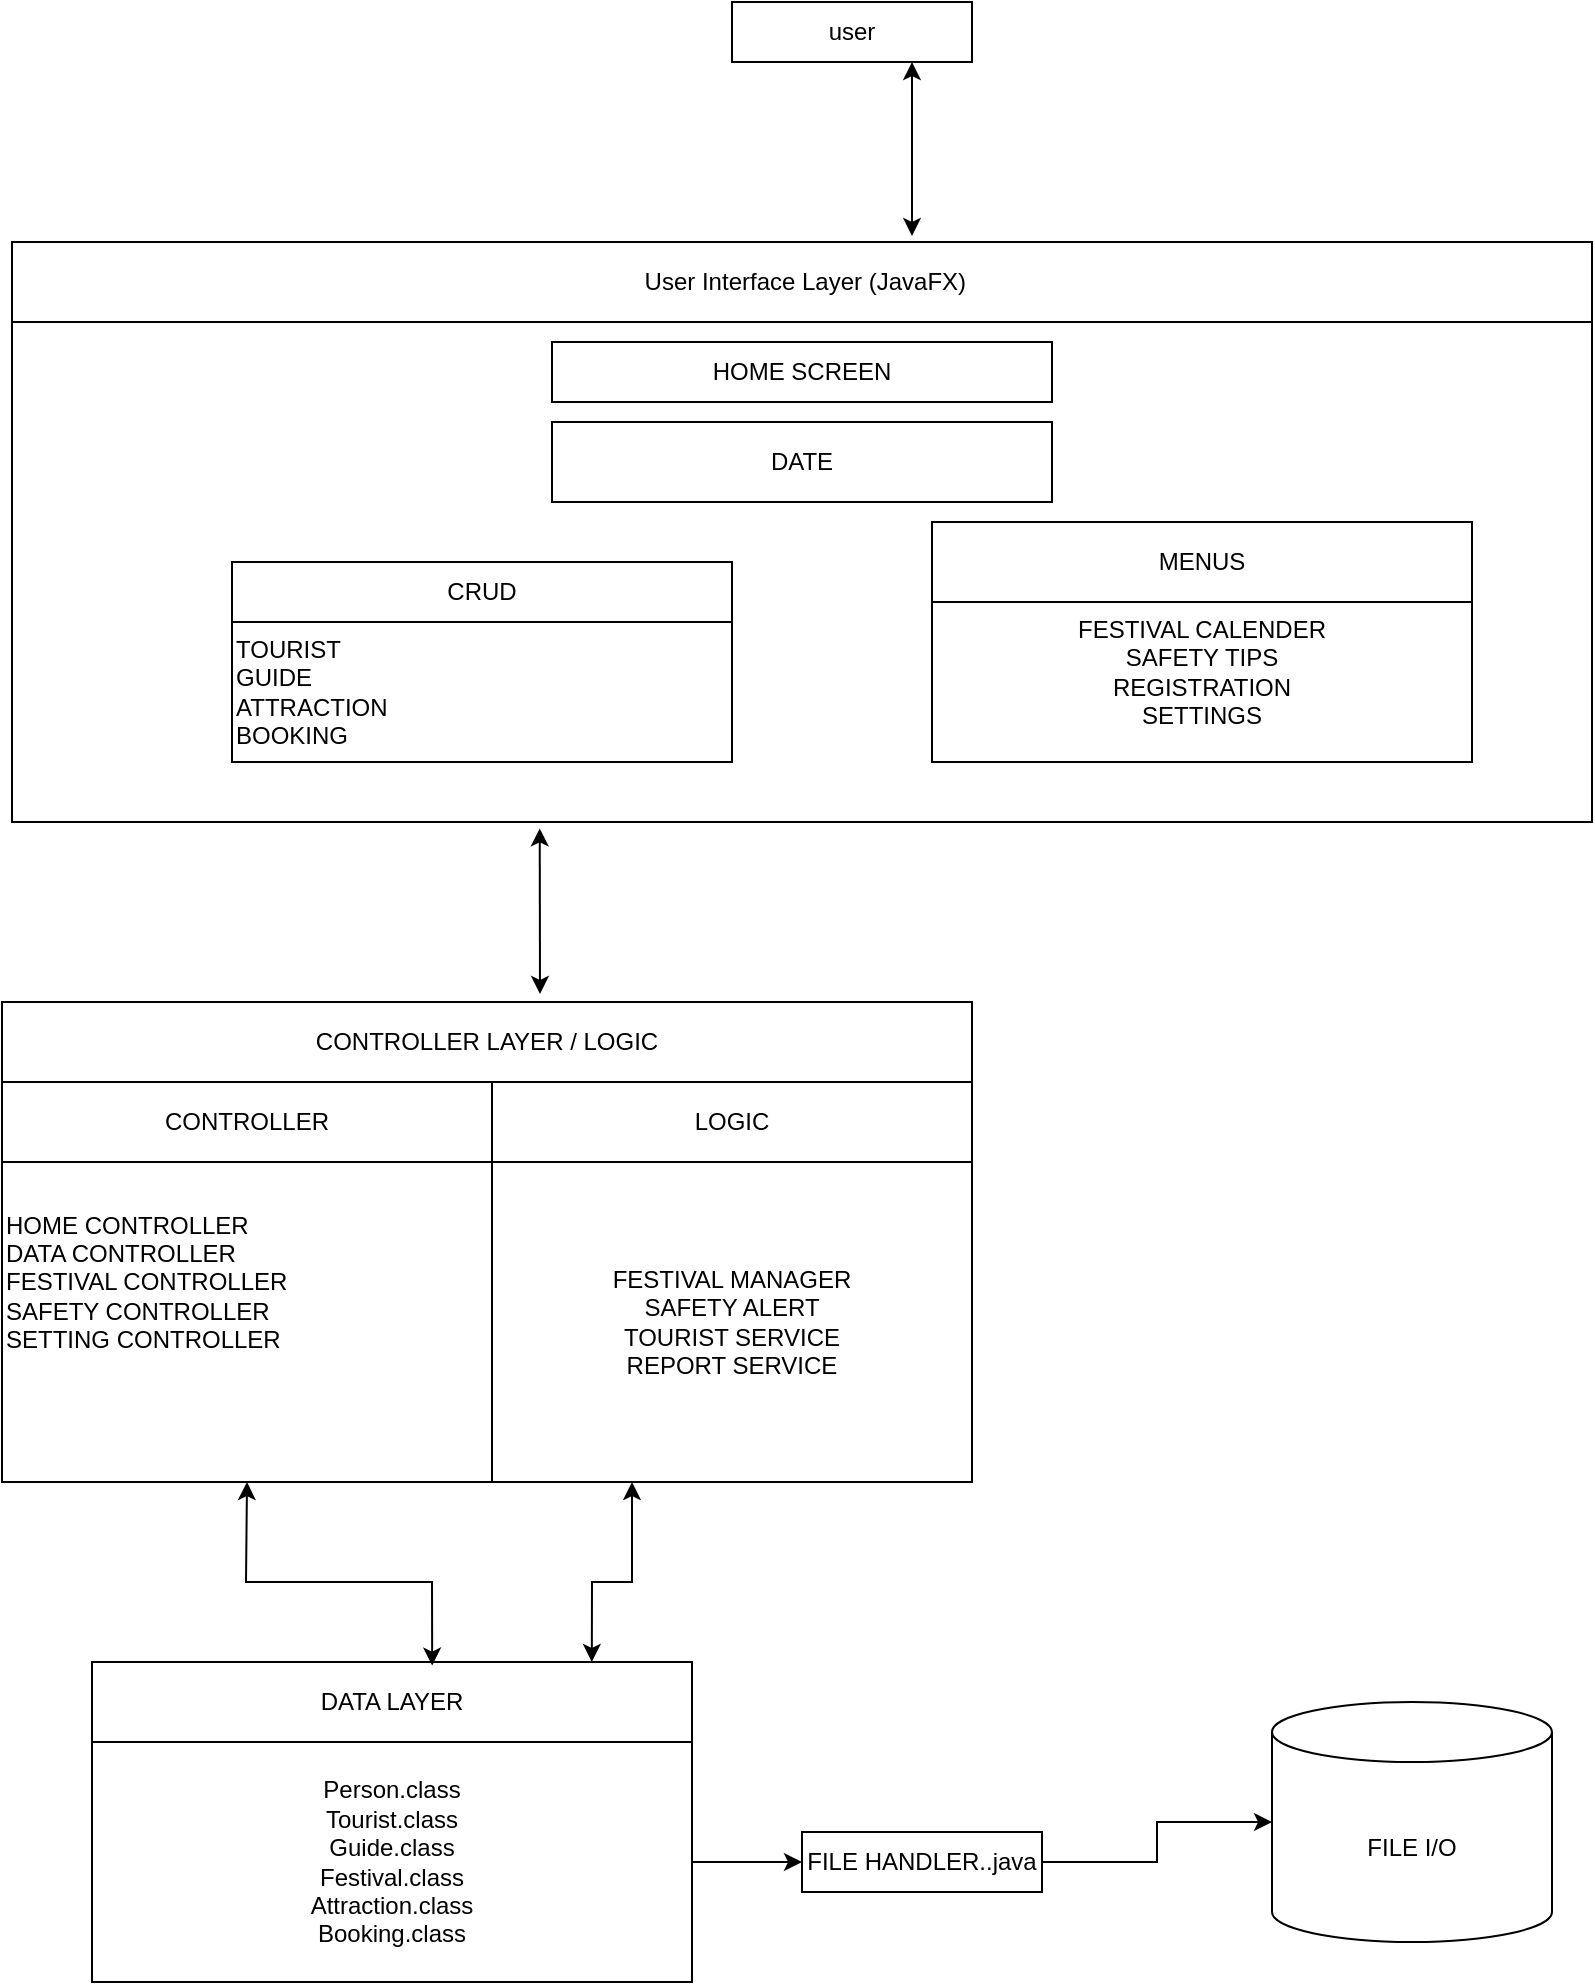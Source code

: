 <mxfile version="28.0.1">
  <diagram name="Page-1" id="Qro3N19kuA68MMXOFKb0">
    <mxGraphModel dx="1895" dy="2058" grid="1" gridSize="10" guides="1" tooltips="1" connect="1" arrows="1" fold="1" page="1" pageScale="1" pageWidth="850" pageHeight="1100" math="0" shadow="0">
      <root>
        <mxCell id="0" />
        <mxCell id="1" parent="0" />
        <mxCell id="91m0j592700EVMdfEVHA-1" value="" style="rounded=0;whiteSpace=wrap;html=1;align=left;" parent="1" vertex="1">
          <mxGeometry x="30" y="10" width="790" height="290" as="geometry" />
        </mxCell>
        <mxCell id="91m0j592700EVMdfEVHA-2" value="&amp;nbsp;User Interface Layer (JavaFX)" style="rounded=0;whiteSpace=wrap;html=1;" parent="1" vertex="1">
          <mxGeometry x="30" y="10" width="790" height="40" as="geometry" />
        </mxCell>
        <mxCell id="91m0j592700EVMdfEVHA-3" value="HOME SCREEN" style="rounded=0;whiteSpace=wrap;html=1;" parent="1" vertex="1">
          <mxGeometry x="300" y="60" width="250" height="30" as="geometry" />
        </mxCell>
        <mxCell id="q90caWwX5pwF5kCfXjax-1" value="CRUD" style="rounded=0;whiteSpace=wrap;html=1;" vertex="1" parent="1">
          <mxGeometry x="140" y="170" width="250" height="30" as="geometry" />
        </mxCell>
        <mxCell id="q90caWwX5pwF5kCfXjax-2" value="TOURIST&amp;nbsp;&lt;div&gt;GUIDE&lt;/div&gt;&lt;div&gt;ATTRACTION&lt;/div&gt;&lt;div&gt;BOOKING&lt;/div&gt;" style="rounded=0;whiteSpace=wrap;html=1;align=left;" vertex="1" parent="1">
          <mxGeometry x="140" y="200" width="250" height="70" as="geometry" />
        </mxCell>
        <mxCell id="q90caWwX5pwF5kCfXjax-3" value="FESTIVAL CALENDER&lt;div&gt;SAFETY TIPS&lt;br&gt;REGISTRATION&lt;br&gt;SETTINGS&lt;/div&gt;" style="rounded=0;whiteSpace=wrap;html=1;" vertex="1" parent="1">
          <mxGeometry x="490" y="180" width="270" height="90" as="geometry" />
        </mxCell>
        <mxCell id="q90caWwX5pwF5kCfXjax-4" value="MENUS" style="rounded=0;whiteSpace=wrap;html=1;" vertex="1" parent="1">
          <mxGeometry x="490" y="150" width="270" height="40" as="geometry" />
        </mxCell>
        <mxCell id="q90caWwX5pwF5kCfXjax-5" value="DATE" style="rounded=0;whiteSpace=wrap;html=1;" vertex="1" parent="1">
          <mxGeometry x="300" y="100" width="250" height="40" as="geometry" />
        </mxCell>
        <mxCell id="q90caWwX5pwF5kCfXjax-6" value="HOME CONTROLLER&amp;nbsp;&lt;div&gt;DATA CONTROLLER&lt;/div&gt;&lt;div&gt;FESTIVAL CONTROLLER&lt;/div&gt;&lt;div&gt;SAFETY CONTROLLER&lt;/div&gt;&lt;div&gt;SETTING CONTROLLER&lt;/div&gt;" style="rounded=0;whiteSpace=wrap;html=1;verticalAlign=middle;align=left;" vertex="1" parent="1">
          <mxGeometry x="25" y="430" width="245" height="200" as="geometry" />
        </mxCell>
        <mxCell id="q90caWwX5pwF5kCfXjax-7" value="CONTROLLER LAYER / LOGIC" style="rounded=0;whiteSpace=wrap;html=1;" vertex="1" parent="1">
          <mxGeometry x="25" y="390" width="485" height="40" as="geometry" />
        </mxCell>
        <mxCell id="q90caWwX5pwF5kCfXjax-8" value="" style="endArrow=classic;startArrow=classic;html=1;rounded=0;entryX=0.334;entryY=1.011;entryDx=0;entryDy=0;entryPerimeter=0;" edge="1" parent="1" target="91m0j592700EVMdfEVHA-1">
          <mxGeometry width="50" height="50" relative="1" as="geometry">
            <mxPoint x="294" y="386" as="sourcePoint" />
            <mxPoint x="390" y="330" as="targetPoint" />
          </mxGeometry>
        </mxCell>
        <mxCell id="q90caWwX5pwF5kCfXjax-9" value="LOGIC" style="rounded=0;whiteSpace=wrap;html=1;" vertex="1" parent="1">
          <mxGeometry x="270" y="430" width="240" height="40" as="geometry" />
        </mxCell>
        <mxCell id="q90caWwX5pwF5kCfXjax-11" value="FESTIVAL MANAGER&lt;div&gt;SAFETY ALERT&lt;/div&gt;&lt;div&gt;TOURIST SERVICE&lt;/div&gt;&lt;div&gt;REPORT SERVICE&lt;/div&gt;" style="rounded=0;whiteSpace=wrap;html=1;" vertex="1" parent="1">
          <mxGeometry x="270" y="470" width="240" height="160" as="geometry" />
        </mxCell>
        <mxCell id="q90caWwX5pwF5kCfXjax-12" value="CONTROLLER" style="rounded=0;whiteSpace=wrap;html=1;" vertex="1" parent="1">
          <mxGeometry x="25" y="430" width="245" height="40" as="geometry" />
        </mxCell>
        <mxCell id="q90caWwX5pwF5kCfXjax-14" value="DATA LAYER" style="rounded=0;whiteSpace=wrap;html=1;" vertex="1" parent="1">
          <mxGeometry x="70" y="720" width="300" height="40" as="geometry" />
        </mxCell>
        <mxCell id="q90caWwX5pwF5kCfXjax-18" value="" style="edgeStyle=orthogonalEdgeStyle;rounded=0;orthogonalLoop=1;jettySize=auto;html=1;" edge="1" parent="1" source="q90caWwX5pwF5kCfXjax-15" target="q90caWwX5pwF5kCfXjax-17">
          <mxGeometry relative="1" as="geometry" />
        </mxCell>
        <mxCell id="q90caWwX5pwF5kCfXjax-15" value="Person.class&lt;div&gt;Tourist.class&lt;/div&gt;&lt;div&gt;Guide.class&lt;/div&gt;&lt;div&gt;Festival.class&lt;/div&gt;&lt;div&gt;Attraction.class&lt;/div&gt;&lt;div&gt;Booking.class&lt;/div&gt;" style="rounded=0;whiteSpace=wrap;html=1;" vertex="1" parent="1">
          <mxGeometry x="70" y="760" width="300" height="120" as="geometry" />
        </mxCell>
        <mxCell id="q90caWwX5pwF5kCfXjax-20" value="" style="edgeStyle=orthogonalEdgeStyle;rounded=0;orthogonalLoop=1;jettySize=auto;html=1;" edge="1" parent="1" source="q90caWwX5pwF5kCfXjax-17" target="q90caWwX5pwF5kCfXjax-19">
          <mxGeometry relative="1" as="geometry" />
        </mxCell>
        <mxCell id="q90caWwX5pwF5kCfXjax-17" value="FILE HANDLER..java" style="rounded=0;whiteSpace=wrap;html=1;" vertex="1" parent="1">
          <mxGeometry x="425" y="805" width="120" height="30" as="geometry" />
        </mxCell>
        <mxCell id="q90caWwX5pwF5kCfXjax-19" value="FILE I/O" style="shape=cylinder3;whiteSpace=wrap;html=1;boundedLbl=1;backgroundOutline=1;size=15;" vertex="1" parent="1">
          <mxGeometry x="660" y="740" width="140" height="120" as="geometry" />
        </mxCell>
        <mxCell id="q90caWwX5pwF5kCfXjax-23" value="" style="endArrow=classic;startArrow=classic;html=1;rounded=0;exitX=0.567;exitY=0.045;exitDx=0;exitDy=0;exitPerimeter=0;entryX=0.5;entryY=1;entryDx=0;entryDy=0;" edge="1" parent="1" source="q90caWwX5pwF5kCfXjax-14" target="q90caWwX5pwF5kCfXjax-6">
          <mxGeometry width="50" height="50" relative="1" as="geometry">
            <mxPoint x="190" y="680" as="sourcePoint" />
            <mxPoint x="190" y="630" as="targetPoint" />
            <Array as="points">
              <mxPoint x="240" y="680" />
              <mxPoint x="200" y="680" />
              <mxPoint x="147" y="680" />
            </Array>
          </mxGeometry>
        </mxCell>
        <mxCell id="q90caWwX5pwF5kCfXjax-24" value="" style="endArrow=classic;startArrow=classic;html=1;rounded=0;exitX=0.833;exitY=0;exitDx=0;exitDy=0;exitPerimeter=0;" edge="1" parent="1" source="q90caWwX5pwF5kCfXjax-14">
          <mxGeometry width="50" height="50" relative="1" as="geometry">
            <mxPoint x="280" y="680" as="sourcePoint" />
            <mxPoint x="340" y="630" as="targetPoint" />
            <Array as="points">
              <mxPoint x="320" y="680" />
              <mxPoint x="340" y="680" />
            </Array>
          </mxGeometry>
        </mxCell>
        <mxCell id="q90caWwX5pwF5kCfXjax-25" value="user" style="rounded=0;whiteSpace=wrap;html=1;" vertex="1" parent="1">
          <mxGeometry x="390" y="-110" width="120" height="30" as="geometry" />
        </mxCell>
        <mxCell id="q90caWwX5pwF5kCfXjax-28" value="" style="endArrow=classic;startArrow=classic;html=1;rounded=0;entryX=0.75;entryY=1;entryDx=0;entryDy=0;" edge="1" parent="1" target="q90caWwX5pwF5kCfXjax-25">
          <mxGeometry width="50" height="50" relative="1" as="geometry">
            <mxPoint x="480" y="7" as="sourcePoint" />
            <mxPoint x="450" y="-80" as="targetPoint" />
          </mxGeometry>
        </mxCell>
      </root>
    </mxGraphModel>
  </diagram>
</mxfile>
